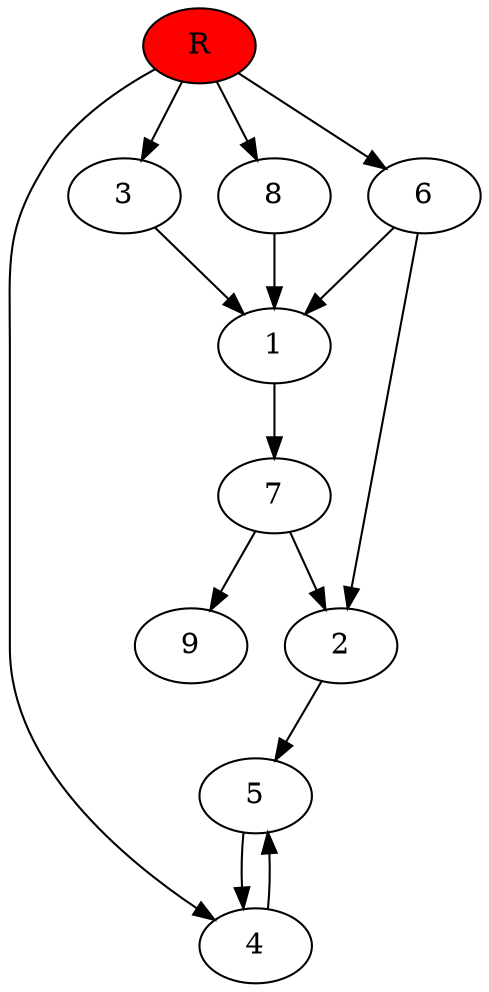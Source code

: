 digraph prb22196 {
	1
	2
	3
	4
	5
	6
	7
	8
	R [fillcolor="#ff0000" style=filled]
	1 -> 7
	2 -> 5
	3 -> 1
	4 -> 5
	5 -> 4
	6 -> 1
	6 -> 2
	7 -> 2
	7 -> 9
	8 -> 1
	R -> 3
	R -> 4
	R -> 6
	R -> 8
}
